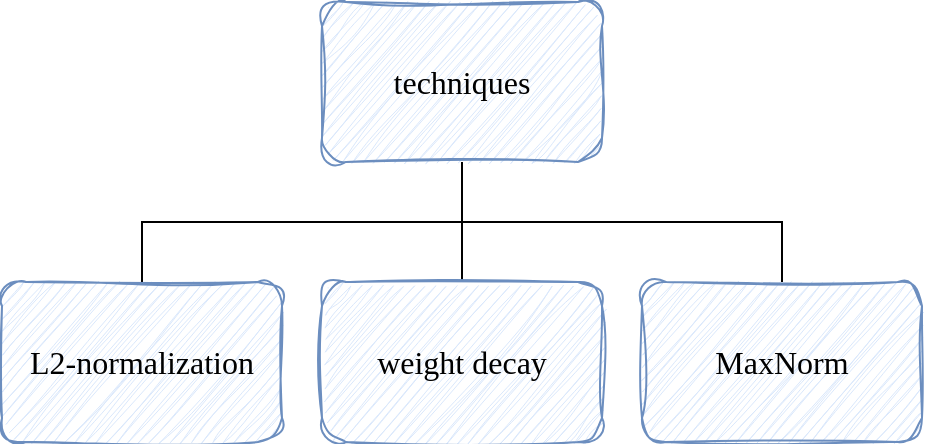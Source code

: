<mxfile version="20.8.3" type="github">
  <diagram id="fAA8KP4As-wqJSzxBx1F" name="第 1 页">
    <mxGraphModel dx="1050" dy="549" grid="1" gridSize="10" guides="1" tooltips="1" connect="1" arrows="1" fold="1" page="1" pageScale="1" pageWidth="1169" pageHeight="827" math="0" shadow="0">
      <root>
        <mxCell id="0" />
        <mxCell id="1" parent="0" />
        <mxCell id="Io1KwBM28sgN_Z0KbYMu-25" value="" style="edgeStyle=orthogonalEdgeStyle;rounded=0;orthogonalLoop=1;jettySize=auto;html=1;strokeColor=#000000;fontFamily=Georgia;fontSize=16;endArrow=none;endFill=0;entryX=0.5;entryY=0;entryDx=0;entryDy=0;" edge="1" parent="1" source="Io1KwBM28sgN_Z0KbYMu-14" target="Io1KwBM28sgN_Z0KbYMu-23">
          <mxGeometry relative="1" as="geometry">
            <Array as="points">
              <mxPoint x="540" y="180" />
              <mxPoint x="380" y="180" />
            </Array>
          </mxGeometry>
        </mxCell>
        <mxCell id="Io1KwBM28sgN_Z0KbYMu-30" value="" style="edgeStyle=orthogonalEdgeStyle;rounded=0;orthogonalLoop=1;jettySize=auto;html=1;strokeColor=#000000;fontFamily=Georgia;fontSize=16;endArrow=none;endFill=0;" edge="1" parent="1" source="Io1KwBM28sgN_Z0KbYMu-14" target="Io1KwBM28sgN_Z0KbYMu-29">
          <mxGeometry relative="1" as="geometry" />
        </mxCell>
        <mxCell id="Io1KwBM28sgN_Z0KbYMu-31" value="" style="edgeStyle=orthogonalEdgeStyle;rounded=0;orthogonalLoop=1;jettySize=auto;html=1;strokeColor=#000000;fontFamily=Georgia;fontSize=16;endArrow=none;endFill=0;" edge="1" parent="1" source="Io1KwBM28sgN_Z0KbYMu-14" target="Io1KwBM28sgN_Z0KbYMu-29">
          <mxGeometry relative="1" as="geometry" />
        </mxCell>
        <mxCell id="Io1KwBM28sgN_Z0KbYMu-33" value="" style="edgeStyle=orthogonalEdgeStyle;rounded=0;orthogonalLoop=1;jettySize=auto;html=1;strokeColor=#000000;fontFamily=Georgia;fontSize=16;endArrow=none;endFill=0;exitX=0.5;exitY=1;exitDx=0;exitDy=0;" edge="1" parent="1" source="Io1KwBM28sgN_Z0KbYMu-14" target="Io1KwBM28sgN_Z0KbYMu-32">
          <mxGeometry relative="1" as="geometry">
            <mxPoint x="540" y="180" as="sourcePoint" />
          </mxGeometry>
        </mxCell>
        <mxCell id="Io1KwBM28sgN_Z0KbYMu-14" value="techniques" style="whiteSpace=wrap;html=1;align=center;verticalAlign=middle;treeFolding=1;treeMoving=1;sketch=1;fontFamily=Georgia;fontSize=16;curveFitting=1;jiggle=2;fillColor=#dae8fc;strokeColor=#6c8ebf;rounded=1;" vertex="1" parent="1">
          <mxGeometry x="470" y="70" width="140" height="80" as="geometry" />
        </mxCell>
        <mxCell id="Io1KwBM28sgN_Z0KbYMu-23" value="L2-normalization" style="whiteSpace=wrap;html=1;align=center;verticalAlign=middle;treeFolding=1;treeMoving=1;sketch=1;fontFamily=Georgia;fontSize=16;curveFitting=1;jiggle=2;fillColor=#dae8fc;strokeColor=#6c8ebf;rounded=1;" vertex="1" parent="1">
          <mxGeometry x="310" y="210" width="140" height="80" as="geometry" />
        </mxCell>
        <mxCell id="Io1KwBM28sgN_Z0KbYMu-29" value="weight decay" style="whiteSpace=wrap;html=1;align=center;verticalAlign=middle;treeFolding=1;treeMoving=1;sketch=1;fontFamily=Georgia;fontSize=16;curveFitting=1;jiggle=2;fillColor=#dae8fc;strokeColor=#6c8ebf;rounded=1;" vertex="1" parent="1">
          <mxGeometry x="470" y="210" width="140" height="80" as="geometry" />
        </mxCell>
        <mxCell id="Io1KwBM28sgN_Z0KbYMu-32" value="MaxNorm" style="whiteSpace=wrap;html=1;align=center;verticalAlign=middle;treeFolding=1;treeMoving=1;sketch=1;fontFamily=Georgia;fontSize=16;curveFitting=1;jiggle=2;fillColor=#dae8fc;strokeColor=#6c8ebf;rounded=1;" vertex="1" parent="1">
          <mxGeometry x="630" y="210" width="140" height="80" as="geometry" />
        </mxCell>
      </root>
    </mxGraphModel>
  </diagram>
</mxfile>
